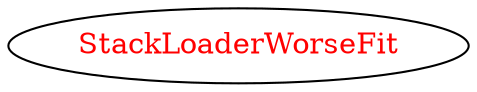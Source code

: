 digraph dependencyGraph {
 concentrate=true;
 ranksep="2.0";
 rankdir="LR"; 
 splines="ortho";
"StackLoaderWorseFit" [fontcolor="red"];
}